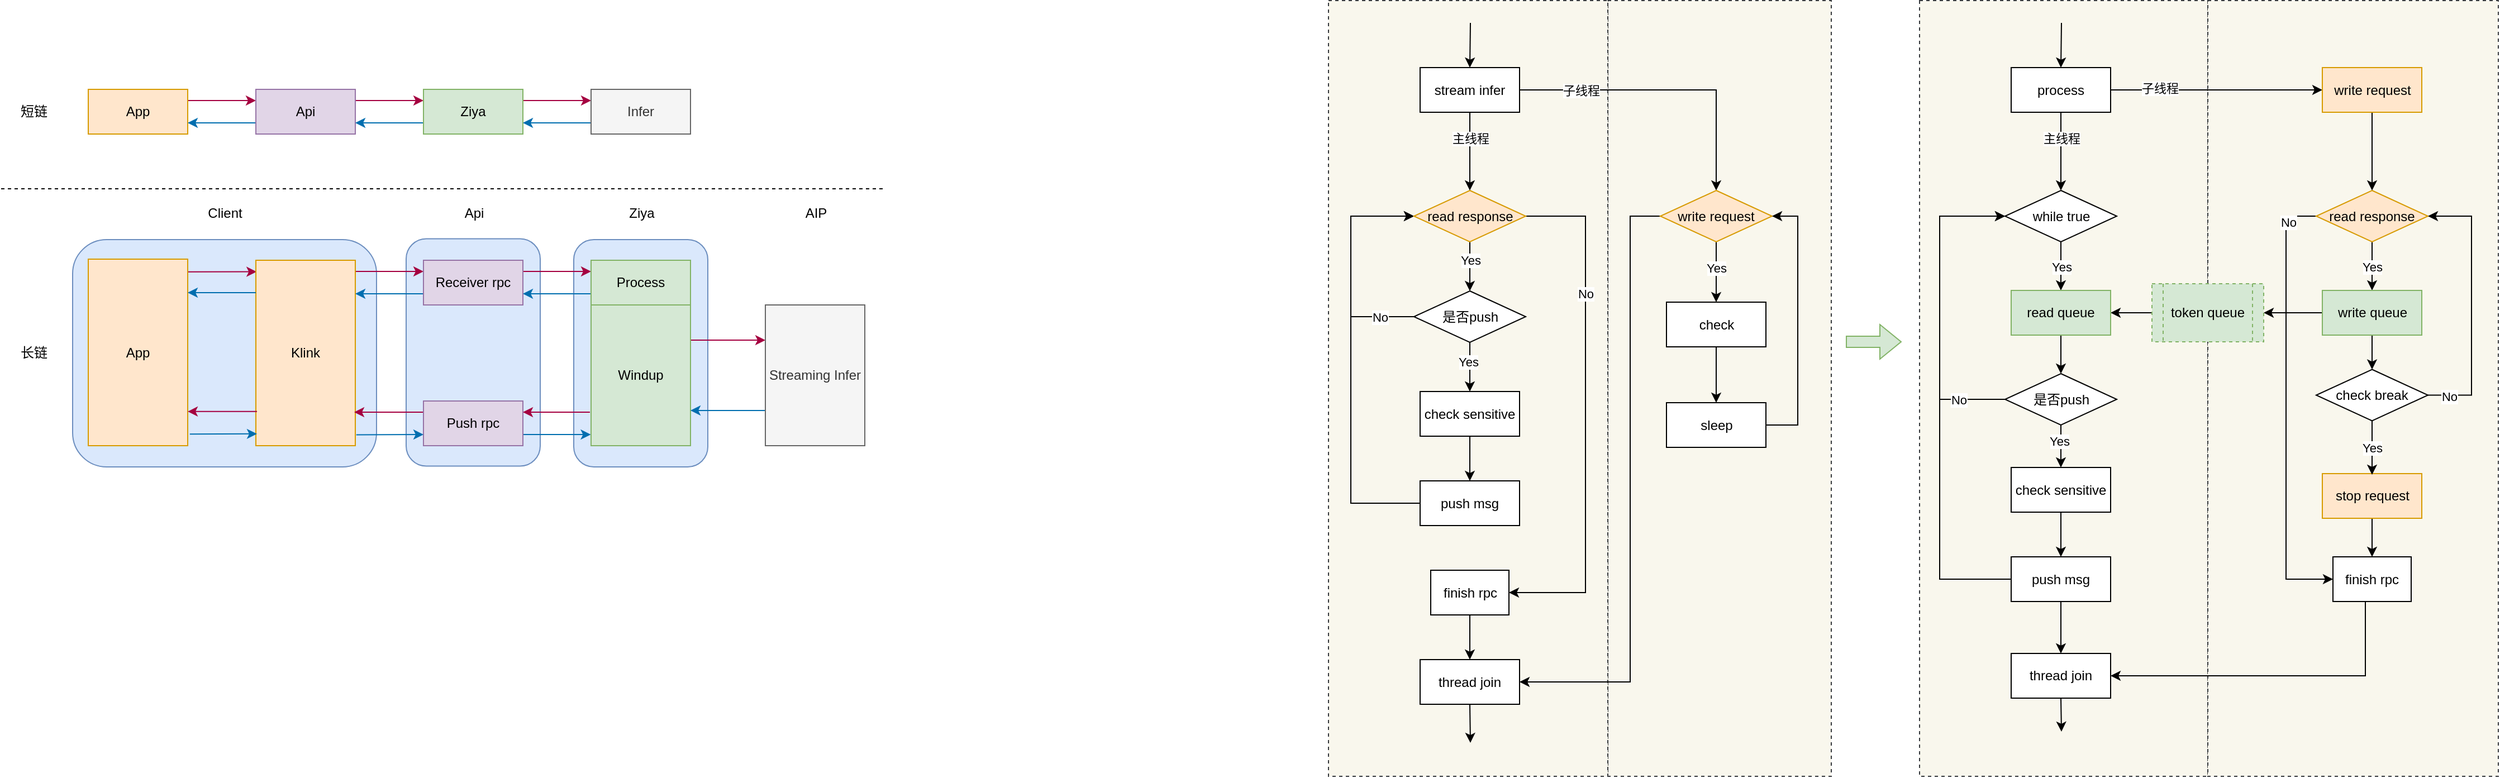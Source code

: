 <mxfile>
    <diagram id="pALt_KRPGuLqjfspw3xM" name="第 1 页">
        <mxGraphModel dx="1647" dy="507" grid="0" gridSize="10" guides="1" tooltips="1" connect="1" arrows="1" fold="1" page="0" pageScale="1" pageWidth="827" pageHeight="1169" math="0" shadow="0">
            <root>
                <mxCell id="0"/>
                <mxCell id="1" parent="0"/>
                <mxCell id="155" value="" style="rounded=0;whiteSpace=wrap;html=1;dashed=1;fillColor=#f9f7ed;strokeColor=#36393d;" vertex="1" parent="1">
                    <mxGeometry x="2059" y="485.5" width="258" height="694.5" as="geometry"/>
                </mxCell>
                <mxCell id="151" value="" style="rounded=0;whiteSpace=wrap;html=1;dashed=1;fillColor=#f9f7ed;strokeColor=#36393d;" vertex="1" parent="1">
                    <mxGeometry x="1780" y="485.5" width="200" height="694.5" as="geometry"/>
                </mxCell>
                <mxCell id="150" value="" style="rounded=0;whiteSpace=wrap;html=1;dashed=1;fillColor=#f9f7ed;strokeColor=#36393d;" vertex="1" parent="1">
                    <mxGeometry x="1530" y="485.5" width="250" height="694.5" as="geometry"/>
                </mxCell>
                <mxCell id="53" value="" style="rounded=1;whiteSpace=wrap;html=1;fillColor=#dae8fc;strokeColor=#6c8ebf;" vertex="1" parent="1">
                    <mxGeometry x="854.5" y="699.5" width="120" height="203.5" as="geometry"/>
                </mxCell>
                <mxCell id="52" value="" style="rounded=1;whiteSpace=wrap;html=1;fillColor=#dae8fc;strokeColor=#6c8ebf;" vertex="1" parent="1">
                    <mxGeometry x="704.5" y="698.75" width="120" height="203.5" as="geometry"/>
                </mxCell>
                <mxCell id="50" value="" style="rounded=1;whiteSpace=wrap;html=1;fillColor=#dae8fc;strokeColor=#6c8ebf;" vertex="1" parent="1">
                    <mxGeometry x="406" y="699.5" width="272" height="203.5" as="geometry"/>
                </mxCell>
                <mxCell id="10" style="edgeStyle=none;html=1;exitX=1;exitY=0.25;exitDx=0;exitDy=0;entryX=0;entryY=0.25;entryDx=0;entryDy=0;fillColor=#d80073;strokeColor=#A50040;" edge="1" parent="1" source="3" target="4">
                    <mxGeometry relative="1" as="geometry"/>
                </mxCell>
                <mxCell id="3" value="App" style="rounded=0;whiteSpace=wrap;html=1;fillColor=#ffe6cc;strokeColor=#d79b00;" vertex="1" parent="1">
                    <mxGeometry x="420" y="565" width="89" height="40" as="geometry"/>
                </mxCell>
                <mxCell id="11" style="edgeStyle=none;html=1;exitX=1;exitY=0.25;exitDx=0;exitDy=0;entryX=0;entryY=0.25;entryDx=0;entryDy=0;fillColor=#d80073;strokeColor=#A50040;" edge="1" parent="1" source="4" target="5">
                    <mxGeometry relative="1" as="geometry"/>
                </mxCell>
                <mxCell id="15" style="edgeStyle=none;html=1;exitX=0;exitY=0.75;exitDx=0;exitDy=0;entryX=1;entryY=0.75;entryDx=0;entryDy=0;fillColor=#1ba1e2;strokeColor=#006EAF;" edge="1" parent="1" source="4" target="3">
                    <mxGeometry relative="1" as="geometry"/>
                </mxCell>
                <mxCell id="4" value="Api" style="rounded=0;whiteSpace=wrap;html=1;fillColor=#e1d5e7;strokeColor=#9673a6;" vertex="1" parent="1">
                    <mxGeometry x="570" y="565" width="89" height="40" as="geometry"/>
                </mxCell>
                <mxCell id="12" style="edgeStyle=none;html=1;exitX=1;exitY=0.25;exitDx=0;exitDy=0;entryX=0;entryY=0.25;entryDx=0;entryDy=0;fillColor=#d80073;strokeColor=#A50040;" edge="1" parent="1" source="5" target="8">
                    <mxGeometry relative="1" as="geometry"/>
                </mxCell>
                <mxCell id="14" style="edgeStyle=none;html=1;exitX=0;exitY=0.75;exitDx=0;exitDy=0;entryX=1;entryY=0.75;entryDx=0;entryDy=0;fillColor=#1ba1e2;strokeColor=#006EAF;" edge="1" parent="1" source="5" target="4">
                    <mxGeometry relative="1" as="geometry"/>
                </mxCell>
                <mxCell id="5" value="Ziya" style="rounded=0;whiteSpace=wrap;html=1;fillColor=#d5e8d4;strokeColor=#82b366;" vertex="1" parent="1">
                    <mxGeometry x="720" y="565" width="89" height="40" as="geometry"/>
                </mxCell>
                <mxCell id="13" style="edgeStyle=none;html=1;exitX=0;exitY=0.75;exitDx=0;exitDy=0;entryX=1;entryY=0.75;entryDx=0;entryDy=0;fillColor=#1ba1e2;strokeColor=#006EAF;" edge="1" parent="1" source="8" target="5">
                    <mxGeometry relative="1" as="geometry"/>
                </mxCell>
                <mxCell id="8" value="Infer" style="rounded=0;whiteSpace=wrap;html=1;fillColor=#f5f5f5;strokeColor=#666666;fontColor=#333333;" vertex="1" parent="1">
                    <mxGeometry x="870" y="565" width="89" height="40" as="geometry"/>
                </mxCell>
                <mxCell id="20" style="edgeStyle=none;html=1;exitX=0.99;exitY=0.068;exitDx=0;exitDy=0;fillColor=#d80073;strokeColor=#A50040;entryX=0.007;entryY=0.062;entryDx=0;entryDy=0;entryPerimeter=0;exitPerimeter=0;" edge="1" parent="1" source="21" target="24">
                    <mxGeometry relative="1" as="geometry">
                        <mxPoint x="569" y="729" as="targetPoint"/>
                    </mxGeometry>
                </mxCell>
                <mxCell id="21" value="App" style="rounded=0;whiteSpace=wrap;html=1;fillColor=#ffe6cc;strokeColor=#d79b00;" vertex="1" parent="1">
                    <mxGeometry x="420" y="717" width="89" height="167" as="geometry"/>
                </mxCell>
                <mxCell id="22" style="edgeStyle=none;html=1;exitX=1;exitY=0.06;exitDx=0;exitDy=0;entryX=0;entryY=0.25;entryDx=0;entryDy=0;fillColor=#d80073;strokeColor=#A50040;exitPerimeter=0;" edge="1" parent="1" source="24" target="27">
                    <mxGeometry relative="1" as="geometry"/>
                </mxCell>
                <mxCell id="24" value="Klink" style="rounded=0;whiteSpace=wrap;html=1;fillColor=#ffe6cc;strokeColor=#d79b00;" vertex="1" parent="1">
                    <mxGeometry x="570" y="718" width="89" height="166" as="geometry"/>
                </mxCell>
                <mxCell id="32" style="edgeStyle=none;html=1;exitX=1;exitY=0.25;exitDx=0;exitDy=0;entryX=0;entryY=0.25;entryDx=0;entryDy=0;fillColor=#d80073;strokeColor=#A50040;" edge="1" parent="1" source="27" target="31">
                    <mxGeometry relative="1" as="geometry"/>
                </mxCell>
                <mxCell id="37" style="edgeStyle=none;html=1;exitX=0;exitY=0.75;exitDx=0;exitDy=0;fillColor=#1ba1e2;strokeColor=#006EAF;" edge="1" parent="1" source="27">
                    <mxGeometry relative="1" as="geometry">
                        <mxPoint x="659" y="748" as="targetPoint"/>
                    </mxGeometry>
                </mxCell>
                <mxCell id="27" value="Receiver rpc" style="rounded=0;whiteSpace=wrap;html=1;fillColor=#e1d5e7;strokeColor=#9673a6;" vertex="1" parent="1">
                    <mxGeometry x="720" y="718" width="89" height="40" as="geometry"/>
                </mxCell>
                <mxCell id="36" style="edgeStyle=none;html=1;exitX=1;exitY=0.75;exitDx=0;exitDy=0;entryX=-0.003;entryY=0.921;entryDx=0;entryDy=0;entryPerimeter=0;fillColor=#1ba1e2;strokeColor=#006EAF;" edge="1" parent="1" source="30" target="34">
                    <mxGeometry relative="1" as="geometry"/>
                </mxCell>
                <mxCell id="39" style="edgeStyle=none;html=1;exitX=0;exitY=0.25;exitDx=0;exitDy=0;fillColor=#d80073;strokeColor=#A50040;" edge="1" parent="1" source="30">
                    <mxGeometry relative="1" as="geometry">
                        <mxPoint x="658" y="854" as="targetPoint"/>
                    </mxGeometry>
                </mxCell>
                <mxCell id="30" value="Push rpc" style="rounded=0;whiteSpace=wrap;html=1;fillColor=#e1d5e7;strokeColor=#9673a6;" vertex="1" parent="1">
                    <mxGeometry x="720" y="844" width="89" height="40" as="geometry"/>
                </mxCell>
                <mxCell id="33" style="edgeStyle=none;html=1;exitX=0;exitY=0.75;exitDx=0;exitDy=0;entryX=1;entryY=0.75;entryDx=0;entryDy=0;fillColor=#1ba1e2;strokeColor=#006EAF;" edge="1" parent="1" source="31" target="27">
                    <mxGeometry relative="1" as="geometry"/>
                </mxCell>
                <mxCell id="31" value="Process" style="rounded=0;whiteSpace=wrap;html=1;fillColor=#d5e8d4;strokeColor=#82b366;" vertex="1" parent="1">
                    <mxGeometry x="870" y="718" width="89" height="40" as="geometry"/>
                </mxCell>
                <mxCell id="35" style="edgeStyle=none;html=1;entryX=1;entryY=0.25;entryDx=0;entryDy=0;fillColor=#d80073;strokeColor=#A50040;" edge="1" parent="1" target="30">
                    <mxGeometry relative="1" as="geometry">
                        <mxPoint x="869" y="854" as="sourcePoint"/>
                    </mxGeometry>
                </mxCell>
                <mxCell id="48" style="edgeStyle=none;html=1;exitX=1;exitY=0.25;exitDx=0;exitDy=0;entryX=0;entryY=0.25;entryDx=0;entryDy=0;fillColor=#d80073;strokeColor=#A50040;" edge="1" parent="1" source="34" target="47">
                    <mxGeometry relative="1" as="geometry"/>
                </mxCell>
                <mxCell id="34" value="Windup" style="rounded=0;whiteSpace=wrap;html=1;fillColor=#d5e8d4;strokeColor=#82b366;" vertex="1" parent="1">
                    <mxGeometry x="870" y="758" width="89" height="126" as="geometry"/>
                </mxCell>
                <mxCell id="40" style="edgeStyle=none;html=1;entryX=0;entryY=0.75;entryDx=0;entryDy=0;exitX=1.01;exitY=0.941;exitDx=0;exitDy=0;exitPerimeter=0;fillColor=#1ba1e2;strokeColor=#006EAF;" edge="1" parent="1" source="24" target="30">
                    <mxGeometry relative="1" as="geometry">
                        <mxPoint x="659" y="871" as="sourcePoint"/>
                        <mxPoint x="717.733" y="871.283" as="targetPoint"/>
                    </mxGeometry>
                </mxCell>
                <mxCell id="43" style="edgeStyle=none;html=1;exitX=0;exitY=0.75;exitDx=0;exitDy=0;fillColor=#1ba1e2;strokeColor=#006EAF;" edge="1" parent="1">
                    <mxGeometry relative="1" as="geometry">
                        <mxPoint x="570" y="747" as="sourcePoint"/>
                        <mxPoint x="509" y="747" as="targetPoint"/>
                    </mxGeometry>
                </mxCell>
                <mxCell id="45" style="edgeStyle=none;html=1;exitX=0;exitY=0.25;exitDx=0;exitDy=0;fillColor=#d80073;strokeColor=#A50040;" edge="1" parent="1">
                    <mxGeometry relative="1" as="geometry">
                        <mxPoint x="571" y="853.41" as="sourcePoint"/>
                        <mxPoint x="509.0" y="853.41" as="targetPoint"/>
                    </mxGeometry>
                </mxCell>
                <mxCell id="46" style="edgeStyle=none;html=1;entryX=0;entryY=0.75;entryDx=0;entryDy=0;exitX=1.01;exitY=0.941;exitDx=0;exitDy=0;exitPerimeter=0;fillColor=#1ba1e2;strokeColor=#006EAF;" edge="1" parent="1">
                    <mxGeometry relative="1" as="geometry">
                        <mxPoint x="510.89" y="873.616" as="sourcePoint"/>
                        <mxPoint x="571" y="873.41" as="targetPoint"/>
                    </mxGeometry>
                </mxCell>
                <mxCell id="49" style="edgeStyle=none;html=1;exitX=0;exitY=0.75;exitDx=0;exitDy=0;entryX=1;entryY=0.75;entryDx=0;entryDy=0;fillColor=#1ba1e2;strokeColor=#006EAF;" edge="1" parent="1" source="47" target="34">
                    <mxGeometry relative="1" as="geometry"/>
                </mxCell>
                <mxCell id="47" value="Streaming Infer" style="rounded=0;whiteSpace=wrap;html=1;fillColor=#f5f5f5;fontColor=#333333;strokeColor=#666666;" vertex="1" parent="1">
                    <mxGeometry x="1026" y="758" width="89" height="126" as="geometry"/>
                </mxCell>
                <mxCell id="56" value="Client" style="text;html=1;align=center;verticalAlign=middle;resizable=0;points=[];autosize=1;strokeColor=none;fillColor=none;" vertex="1" parent="1">
                    <mxGeometry x="517.5" y="663" width="49" height="26" as="geometry"/>
                </mxCell>
                <mxCell id="57" value="Api" style="text;html=1;align=center;verticalAlign=middle;resizable=0;points=[];autosize=1;strokeColor=none;fillColor=none;" vertex="1" parent="1">
                    <mxGeometry x="747" y="663" width="35" height="26" as="geometry"/>
                </mxCell>
                <mxCell id="58" value="Ziya" style="text;html=1;align=center;verticalAlign=middle;resizable=0;points=[];autosize=1;strokeColor=none;fillColor=none;" vertex="1" parent="1">
                    <mxGeometry x="894" y="663" width="41" height="26" as="geometry"/>
                </mxCell>
                <mxCell id="59" value="AIP" style="text;html=1;align=center;verticalAlign=middle;resizable=0;points=[];autosize=1;strokeColor=none;fillColor=none;" vertex="1" parent="1">
                    <mxGeometry x="1052" y="663" width="37" height="26" as="geometry"/>
                </mxCell>
                <mxCell id="60" value="" style="endArrow=none;dashed=1;html=1;" edge="1" parent="1">
                    <mxGeometry width="50" height="50" relative="1" as="geometry">
                        <mxPoint x="342" y="654" as="sourcePoint"/>
                        <mxPoint x="1134" y="654" as="targetPoint"/>
                    </mxGeometry>
                </mxCell>
                <mxCell id="61" value="短链" style="text;html=1;align=center;verticalAlign=middle;resizable=0;points=[];autosize=1;strokeColor=none;fillColor=none;" vertex="1" parent="1">
                    <mxGeometry x="350" y="572" width="42" height="26" as="geometry"/>
                </mxCell>
                <mxCell id="62" value="长链" style="text;html=1;align=center;verticalAlign=middle;resizable=0;points=[];autosize=1;strokeColor=none;fillColor=none;" vertex="1" parent="1">
                    <mxGeometry x="350" y="788.25" width="42" height="26" as="geometry"/>
                </mxCell>
                <mxCell id="86" style="html=1;exitX=0.5;exitY=1;exitDx=0;exitDy=0;entryX=0.5;entryY=0;entryDx=0;entryDy=0;" edge="1" parent="1" source="79" target="80">
                    <mxGeometry relative="1" as="geometry"/>
                </mxCell>
                <mxCell id="97" value="Yes" style="edgeLabel;html=1;align=center;verticalAlign=middle;resizable=0;points=[];" vertex="1" connectable="0" parent="86">
                    <mxGeometry x="-0.182" y="-2" relative="1" as="geometry">
                        <mxPoint y="-1" as="offset"/>
                    </mxGeometry>
                </mxCell>
                <mxCell id="94" style="edgeStyle=elbowEdgeStyle;rounded=0;html=1;exitX=0;exitY=0.5;exitDx=0;exitDy=0;entryX=0;entryY=0.5;entryDx=0;entryDy=0;" edge="1" parent="1" source="79" target="82">
                    <mxGeometry relative="1" as="geometry">
                        <Array as="points">
                            <mxPoint x="1550" y="735.5"/>
                        </Array>
                    </mxGeometry>
                </mxCell>
                <mxCell id="99" value="No" style="edgeLabel;html=1;align=center;verticalAlign=middle;resizable=0;points=[];" vertex="1" connectable="0" parent="94">
                    <mxGeometry x="-0.7" relative="1" as="geometry">
                        <mxPoint as="offset"/>
                    </mxGeometry>
                </mxCell>
                <mxCell id="79" value="是否push" style="rhombus;whiteSpace=wrap;html=1;" vertex="1" parent="1">
                    <mxGeometry x="1606.5" y="745.5" width="100" height="46" as="geometry"/>
                </mxCell>
                <mxCell id="91" style="edgeStyle=none;rounded=0;html=1;exitX=0.5;exitY=1;exitDx=0;exitDy=0;" edge="1" parent="1" source="80" target="81">
                    <mxGeometry relative="1" as="geometry"/>
                </mxCell>
                <mxCell id="80" value="check sensitive" style="rounded=0;whiteSpace=wrap;html=1;" vertex="1" parent="1">
                    <mxGeometry x="1612" y="835.5" width="89" height="40" as="geometry"/>
                </mxCell>
                <mxCell id="93" style="edgeStyle=elbowEdgeStyle;rounded=0;html=1;exitX=0;exitY=0.5;exitDx=0;exitDy=0;entryX=0;entryY=0.5;entryDx=0;entryDy=0;" edge="1" parent="1" source="81" target="82">
                    <mxGeometry relative="1" as="geometry">
                        <Array as="points">
                            <mxPoint x="1550" y="815.5"/>
                            <mxPoint x="1630" y="1005.5"/>
                            <mxPoint x="1590" y="995.5"/>
                            <mxPoint x="1530" y="825.5"/>
                        </Array>
                    </mxGeometry>
                </mxCell>
                <mxCell id="81" value="push msg" style="rounded=0;whiteSpace=wrap;html=1;" vertex="1" parent="1">
                    <mxGeometry x="1612" y="915.5" width="89" height="40" as="geometry"/>
                </mxCell>
                <mxCell id="83" style="edgeStyle=none;html=1;exitX=0.5;exitY=1;exitDx=0;exitDy=0;" edge="1" parent="1" source="82" target="79">
                    <mxGeometry relative="1" as="geometry"/>
                </mxCell>
                <mxCell id="98" value="Yes" style="edgeLabel;html=1;align=center;verticalAlign=middle;resizable=0;points=[];" vertex="1" connectable="0" parent="83">
                    <mxGeometry x="-0.455" relative="1" as="geometry">
                        <mxPoint y="4" as="offset"/>
                    </mxGeometry>
                </mxCell>
                <mxCell id="101" style="edgeStyle=elbowEdgeStyle;rounded=0;html=1;exitX=1;exitY=0.5;exitDx=0;exitDy=0;entryX=1;entryY=0.5;entryDx=0;entryDy=0;" edge="1" parent="1" source="82" target="141">
                    <mxGeometry relative="1" as="geometry">
                        <mxPoint x="1745" y="678.5" as="targetPoint"/>
                        <Array as="points">
                            <mxPoint x="1760" y="855.5"/>
                            <mxPoint x="1760" y="845.5"/>
                        </Array>
                    </mxGeometry>
                </mxCell>
                <mxCell id="102" value="No" style="edgeLabel;html=1;align=center;verticalAlign=middle;resizable=0;points=[];" vertex="1" connectable="0" parent="101">
                    <mxGeometry x="-0.454" y="-3" relative="1" as="geometry">
                        <mxPoint x="3" y="-3" as="offset"/>
                    </mxGeometry>
                </mxCell>
                <mxCell id="82" value="read response" style="rhombus;whiteSpace=wrap;html=1;fillColor=#ffe6cc;strokeColor=#d79b00;" vertex="1" parent="1">
                    <mxGeometry x="1606.5" y="655.5" width="100" height="46" as="geometry"/>
                </mxCell>
                <mxCell id="89" value="" style="endArrow=classic;html=1;entryX=0.5;entryY=0;entryDx=0;entryDy=0;exitX=0.5;exitY=1;exitDx=0;exitDy=0;" edge="1" parent="1" source="103" target="82">
                    <mxGeometry width="50" height="50" relative="1" as="geometry">
                        <mxPoint x="1657" y="585.5" as="sourcePoint"/>
                        <mxPoint x="1681.5" y="545.5" as="targetPoint"/>
                    </mxGeometry>
                </mxCell>
                <mxCell id="124" value="主线程" style="edgeLabel;html=1;align=center;verticalAlign=middle;resizable=0;points=[];" vertex="1" connectable="0" parent="89">
                    <mxGeometry x="-0.333" relative="1" as="geometry">
                        <mxPoint as="offset"/>
                    </mxGeometry>
                </mxCell>
                <mxCell id="125" style="edgeStyle=elbowEdgeStyle;rounded=0;html=1;exitX=1;exitY=0.5;exitDx=0;exitDy=0;entryX=0.5;entryY=0;entryDx=0;entryDy=0;" edge="1" parent="1" source="103" target="128">
                    <mxGeometry relative="1" as="geometry">
                        <mxPoint x="1864.5" y="565.5" as="targetPoint"/>
                        <Array as="points">
                            <mxPoint x="1877" y="620"/>
                        </Array>
                    </mxGeometry>
                </mxCell>
                <mxCell id="126" value="子线程" style="edgeLabel;html=1;align=center;verticalAlign=middle;resizable=0;points=[];" vertex="1" connectable="0" parent="125">
                    <mxGeometry x="0.257" y="-2" relative="1" as="geometry">
                        <mxPoint x="-112" y="-2" as="offset"/>
                    </mxGeometry>
                </mxCell>
                <mxCell id="103" value="stream infer" style="rounded=0;whiteSpace=wrap;html=1;" vertex="1" parent="1">
                    <mxGeometry x="1612" y="545.5" width="89" height="40" as="geometry"/>
                </mxCell>
                <mxCell id="104" value="" style="endArrow=classic;html=1;rounded=0;entryX=0.5;entryY=0;entryDx=0;entryDy=0;" edge="1" parent="1" target="103">
                    <mxGeometry width="50" height="50" relative="1" as="geometry">
                        <mxPoint x="1657" y="505.5" as="sourcePoint"/>
                        <mxPoint x="1660" y="455.5" as="targetPoint"/>
                    </mxGeometry>
                </mxCell>
                <mxCell id="132" style="edgeStyle=elbowEdgeStyle;rounded=0;html=1;exitX=0.5;exitY=1;exitDx=0;exitDy=0;" edge="1" parent="1" source="128" target="131">
                    <mxGeometry relative="1" as="geometry"/>
                </mxCell>
                <mxCell id="195" value="Yes" style="edgeLabel;html=1;align=center;verticalAlign=middle;resizable=0;points=[];" vertex="1" connectable="0" parent="132">
                    <mxGeometry x="-0.145" relative="1" as="geometry">
                        <mxPoint as="offset"/>
                    </mxGeometry>
                </mxCell>
                <mxCell id="198" style="edgeStyle=elbowEdgeStyle;rounded=0;html=1;exitX=0;exitY=0.5;exitDx=0;exitDy=0;entryX=1;entryY=0.5;entryDx=0;entryDy=0;" edge="1" parent="1" source="128" target="196">
                    <mxGeometry relative="1" as="geometry">
                        <Array as="points">
                            <mxPoint x="1800" y="890"/>
                        </Array>
                    </mxGeometry>
                </mxCell>
                <mxCell id="128" value="write request" style="rhombus;whiteSpace=wrap;html=1;fillColor=#ffe6cc;strokeColor=#d79b00;" vertex="1" parent="1">
                    <mxGeometry x="1827" y="655.5" width="100" height="46" as="geometry"/>
                </mxCell>
                <mxCell id="135" value="" style="edgeStyle=elbowEdgeStyle;rounded=0;html=1;" edge="1" parent="1" source="131" target="134">
                    <mxGeometry relative="1" as="geometry"/>
                </mxCell>
                <mxCell id="131" value="check" style="rounded=0;whiteSpace=wrap;html=1;" vertex="1" parent="1">
                    <mxGeometry x="1832.5" y="755.5" width="89" height="40" as="geometry"/>
                </mxCell>
                <mxCell id="136" style="edgeStyle=elbowEdgeStyle;rounded=0;html=1;exitX=1;exitY=0.5;exitDx=0;exitDy=0;entryX=1;entryY=0.5;entryDx=0;entryDy=0;" edge="1" parent="1" source="134" target="128">
                    <mxGeometry relative="1" as="geometry">
                        <Array as="points">
                            <mxPoint x="1950" y="770"/>
                        </Array>
                    </mxGeometry>
                </mxCell>
                <mxCell id="134" value="sleep" style="rounded=0;whiteSpace=wrap;html=1;" vertex="1" parent="1">
                    <mxGeometry x="1832.5" y="845.5" width="89" height="40" as="geometry"/>
                </mxCell>
                <mxCell id="142" style="edgeStyle=elbowEdgeStyle;rounded=0;html=1;exitX=0.5;exitY=1;exitDx=0;exitDy=0;elbow=vertical;entryX=0.5;entryY=0;entryDx=0;entryDy=0;" edge="1" parent="1" source="141" target="196">
                    <mxGeometry relative="1" as="geometry">
                        <mxPoint x="1656.353" y="1095.5" as="targetPoint"/>
                    </mxGeometry>
                </mxCell>
                <mxCell id="141" value="finish rpc" style="rounded=0;whiteSpace=wrap;html=1;" vertex="1" parent="1">
                    <mxGeometry x="1621.5" y="995.5" width="70" height="40" as="geometry"/>
                </mxCell>
                <mxCell id="154" value="" style="rounded=0;whiteSpace=wrap;html=1;dashed=1;fillColor=#f9f7ed;strokeColor=#36393d;" vertex="1" parent="1">
                    <mxGeometry x="2317" y="485.5" width="260" height="694.5" as="geometry"/>
                </mxCell>
                <mxCell id="158" style="html=1;exitX=0.5;exitY=1;exitDx=0;exitDy=0;entryX=0.5;entryY=0;entryDx=0;entryDy=0;" edge="1" parent="1" source="162" target="164">
                    <mxGeometry relative="1" as="geometry">
                        <mxPoint x="2185.5" y="909.5" as="targetPoint"/>
                    </mxGeometry>
                </mxCell>
                <mxCell id="159" value="Yes" style="edgeLabel;html=1;align=center;verticalAlign=middle;resizable=0;points=[];" vertex="1" connectable="0" parent="158">
                    <mxGeometry x="-0.182" y="-2" relative="1" as="geometry">
                        <mxPoint y="-1" as="offset"/>
                    </mxGeometry>
                </mxCell>
                <mxCell id="160" style="edgeStyle=elbowEdgeStyle;rounded=0;html=1;exitX=0;exitY=0.5;exitDx=0;exitDy=0;entryX=0;entryY=0.5;entryDx=0;entryDy=0;" edge="1" parent="1" source="162" target="171">
                    <mxGeometry relative="1" as="geometry">
                        <Array as="points">
                            <mxPoint x="2077" y="760"/>
                        </Array>
                    </mxGeometry>
                </mxCell>
                <mxCell id="161" value="No" style="edgeLabel;html=1;align=center;verticalAlign=middle;resizable=0;points=[];" vertex="1" connectable="0" parent="160">
                    <mxGeometry x="-0.7" relative="1" as="geometry">
                        <mxPoint as="offset"/>
                    </mxGeometry>
                </mxCell>
                <mxCell id="162" value="是否push" style="rhombus;whiteSpace=wrap;html=1;" vertex="1" parent="1">
                    <mxGeometry x="2135.5" y="819.5" width="100" height="46" as="geometry"/>
                </mxCell>
                <mxCell id="163" style="edgeStyle=none;rounded=0;html=1;exitX=0.5;exitY=1;exitDx=0;exitDy=0;" edge="1" parent="1" source="164" target="166">
                    <mxGeometry relative="1" as="geometry"/>
                </mxCell>
                <mxCell id="164" value="check sensitive" style="rounded=0;whiteSpace=wrap;html=1;" vertex="1" parent="1">
                    <mxGeometry x="2141" y="903.5" width="89" height="40" as="geometry"/>
                </mxCell>
                <mxCell id="215" style="edgeStyle=elbowEdgeStyle;rounded=0;html=1;exitX=0.5;exitY=1;exitDx=0;exitDy=0;entryX=0.5;entryY=0;entryDx=0;entryDy=0;" edge="1" parent="1" source="166" target="214">
                    <mxGeometry relative="1" as="geometry"/>
                </mxCell>
                <mxCell id="231" style="edgeStyle=elbowEdgeStyle;rounded=0;html=1;exitX=0;exitY=0.5;exitDx=0;exitDy=0;entryX=0;entryY=0.5;entryDx=0;entryDy=0;" edge="1" parent="1" source="166" target="171">
                    <mxGeometry relative="1" as="geometry">
                        <Array as="points">
                            <mxPoint x="2077" y="870"/>
                            <mxPoint x="2077" y="840"/>
                        </Array>
                    </mxGeometry>
                </mxCell>
                <mxCell id="166" value="push msg" style="rounded=0;whiteSpace=wrap;html=1;" vertex="1" parent="1">
                    <mxGeometry x="2141" y="983.5" width="89" height="40" as="geometry"/>
                </mxCell>
                <mxCell id="223" value="Yes" style="edgeStyle=elbowEdgeStyle;rounded=0;html=1;exitX=0.5;exitY=1;exitDx=0;exitDy=0;entryX=0.5;entryY=0;entryDx=0;entryDy=0;elbow=vertical;" edge="1" parent="1" source="171" target="201">
                    <mxGeometry relative="1" as="geometry"/>
                </mxCell>
                <mxCell id="171" value="while true" style="rhombus;whiteSpace=wrap;html=1;" vertex="1" parent="1">
                    <mxGeometry x="2135.5" y="655.5" width="100" height="46" as="geometry"/>
                </mxCell>
                <mxCell id="172" value="" style="endArrow=classic;html=1;entryX=0.5;entryY=0;entryDx=0;entryDy=0;exitX=0.5;exitY=1;exitDx=0;exitDy=0;" edge="1" parent="1" source="176" target="171">
                    <mxGeometry width="50" height="50" relative="1" as="geometry">
                        <mxPoint x="2186" y="585.5" as="sourcePoint"/>
                        <mxPoint x="2210.5" y="545.5" as="targetPoint"/>
                    </mxGeometry>
                </mxCell>
                <mxCell id="173" value="主线程" style="edgeLabel;html=1;align=center;verticalAlign=middle;resizable=0;points=[];" vertex="1" connectable="0" parent="172">
                    <mxGeometry x="-0.333" relative="1" as="geometry">
                        <mxPoint as="offset"/>
                    </mxGeometry>
                </mxCell>
                <mxCell id="228" style="edgeStyle=elbowEdgeStyle;rounded=0;html=1;exitX=1;exitY=0.5;exitDx=0;exitDy=0;entryX=0;entryY=0.5;entryDx=0;entryDy=0;" edge="1" parent="1" source="176" target="191">
                    <mxGeometry relative="1" as="geometry"/>
                </mxCell>
                <mxCell id="229" value="子线程" style="edgeLabel;html=1;align=center;verticalAlign=middle;resizable=0;points=[];" vertex="1" connectable="0" parent="228">
                    <mxGeometry x="-0.546" y="4" relative="1" as="geometry">
                        <mxPoint x="1" y="2" as="offset"/>
                    </mxGeometry>
                </mxCell>
                <mxCell id="176" value="process" style="rounded=0;whiteSpace=wrap;html=1;" vertex="1" parent="1">
                    <mxGeometry x="2141" y="545.5" width="89" height="40" as="geometry"/>
                </mxCell>
                <mxCell id="177" value="" style="endArrow=classic;html=1;rounded=0;entryX=0.5;entryY=0;entryDx=0;entryDy=0;" edge="1" parent="1" target="176">
                    <mxGeometry width="50" height="50" relative="1" as="geometry">
                        <mxPoint x="2186" y="505.5" as="sourcePoint"/>
                        <mxPoint x="2189" y="455.5" as="targetPoint"/>
                    </mxGeometry>
                </mxCell>
                <mxCell id="222" value="Yes" style="edgeStyle=elbowEdgeStyle;rounded=0;html=1;exitX=0.5;exitY=1;exitDx=0;exitDy=0;entryX=0.5;entryY=0;entryDx=0;entryDy=0;elbow=vertical;" edge="1" parent="1" source="179" target="181">
                    <mxGeometry relative="1" as="geometry"/>
                </mxCell>
                <mxCell id="226" style="edgeStyle=elbowEdgeStyle;rounded=0;html=1;exitX=0;exitY=0.5;exitDx=0;exitDy=0;entryX=0;entryY=0.5;entryDx=0;entryDy=0;" edge="1" parent="1" source="179" target="193">
                    <mxGeometry relative="1" as="geometry">
                        <mxPoint x="2370" y="1090" as="targetPoint"/>
                        <mxPoint x="2399.0" y="678.5" as="sourcePoint"/>
                        <Array as="points">
                            <mxPoint x="2387" y="860"/>
                            <mxPoint x="2377" y="850"/>
                        </Array>
                    </mxGeometry>
                </mxCell>
                <mxCell id="227" value="No" style="edgeLabel;html=1;align=center;verticalAlign=middle;resizable=0;points=[];" vertex="1" connectable="0" parent="226">
                    <mxGeometry x="-0.841" y="2" relative="1" as="geometry">
                        <mxPoint y="1" as="offset"/>
                    </mxGeometry>
                </mxCell>
                <mxCell id="179" value="read response" style="rhombus;whiteSpace=wrap;html=1;fillColor=#ffe6cc;strokeColor=#d79b00;" vertex="1" parent="1">
                    <mxGeometry x="2414" y="655.5" width="100" height="46" as="geometry"/>
                </mxCell>
                <mxCell id="221" style="edgeStyle=elbowEdgeStyle;rounded=0;html=1;exitX=0.5;exitY=1;exitDx=0;exitDy=0;entryX=0.5;entryY=0;entryDx=0;entryDy=0;" edge="1" parent="1" source="181" target="194">
                    <mxGeometry relative="1" as="geometry"/>
                </mxCell>
                <mxCell id="224" style="edgeStyle=elbowEdgeStyle;rounded=0;html=1;exitX=0;exitY=0.5;exitDx=0;exitDy=0;entryX=1;entryY=0.5;entryDx=0;entryDy=0;" edge="1" parent="1" source="181" target="186">
                    <mxGeometry relative="1" as="geometry">
                        <mxPoint x="2364" y="765" as="targetPoint"/>
                    </mxGeometry>
                </mxCell>
                <mxCell id="181" value="write queue" style="rounded=0;whiteSpace=wrap;html=1;fillColor=#d5e8d4;strokeColor=#82b366;" vertex="1" parent="1">
                    <mxGeometry x="2419.5" y="745" width="89" height="40" as="geometry"/>
                </mxCell>
                <mxCell id="213" style="edgeStyle=elbowEdgeStyle;rounded=0;html=1;exitX=0.5;exitY=1;exitDx=0;exitDy=0;entryX=0.5;entryY=0;entryDx=0;entryDy=0;" edge="1" parent="1" source="183" target="193">
                    <mxGeometry relative="1" as="geometry"/>
                </mxCell>
                <mxCell id="183" value="stop request" style="rounded=0;whiteSpace=wrap;html=1;fillColor=#ffe6cc;strokeColor=#d79b00;" vertex="1" parent="1">
                    <mxGeometry x="2419.5" y="909" width="89" height="40" as="geometry"/>
                </mxCell>
                <mxCell id="225" style="edgeStyle=elbowEdgeStyle;rounded=0;html=1;exitX=0;exitY=0.5;exitDx=0;exitDy=0;entryX=1;entryY=0.5;entryDx=0;entryDy=0;" edge="1" parent="1" source="186" target="201">
                    <mxGeometry relative="1" as="geometry"/>
                </mxCell>
                <mxCell id="186" value="token queue" style="shape=process;whiteSpace=wrap;html=1;backgroundOutline=1;dashed=1;fillColor=#d5e8d4;strokeColor=#82b366;" vertex="1" parent="1">
                    <mxGeometry x="2267" y="739" width="100" height="52" as="geometry"/>
                </mxCell>
                <mxCell id="189" value="" style="shape=flexArrow;endArrow=classic;html=1;rounded=0;fillColor=#d5e8d4;strokeColor=#82b366;" edge="1" parent="1">
                    <mxGeometry width="50" height="50" relative="1" as="geometry">
                        <mxPoint x="1993" y="791.0" as="sourcePoint"/>
                        <mxPoint x="2043" y="791.0" as="targetPoint"/>
                    </mxGeometry>
                </mxCell>
                <mxCell id="192" style="edgeStyle=elbowEdgeStyle;rounded=0;html=1;exitX=0.5;exitY=1;exitDx=0;exitDy=0;entryX=0.5;entryY=0;entryDx=0;entryDy=0;" edge="1" parent="1" source="191" target="179">
                    <mxGeometry relative="1" as="geometry"/>
                </mxCell>
                <mxCell id="191" value="write request" style="rounded=0;whiteSpace=wrap;html=1;fillColor=#ffe6cc;strokeColor=#d79b00;" vertex="1" parent="1">
                    <mxGeometry x="2419.5" y="545.5" width="89" height="40" as="geometry"/>
                </mxCell>
                <mxCell id="216" style="edgeStyle=elbowEdgeStyle;rounded=0;html=1;exitX=0.5;exitY=1;exitDx=0;exitDy=0;entryX=1;entryY=0.5;entryDx=0;entryDy=0;" edge="1" parent="1" source="193" target="214">
                    <mxGeometry relative="1" as="geometry">
                        <Array as="points">
                            <mxPoint x="2458" y="1090"/>
                        </Array>
                    </mxGeometry>
                </mxCell>
                <mxCell id="193" value="finish rpc" style="rounded=0;whiteSpace=wrap;html=1;" vertex="1" parent="1">
                    <mxGeometry x="2429" y="983.5" width="70" height="40" as="geometry"/>
                </mxCell>
                <mxCell id="208" value="Yes" style="edgeStyle=elbowEdgeStyle;rounded=0;html=1;exitX=0.5;exitY=1;exitDx=0;exitDy=0;elbow=vertical;" edge="1" parent="1" source="194">
                    <mxGeometry relative="1" as="geometry">
                        <mxPoint x="2464" y="886.75" as="sourcePoint"/>
                        <mxPoint x="2464" y="910" as="targetPoint"/>
                    </mxGeometry>
                </mxCell>
                <mxCell id="210" style="edgeStyle=elbowEdgeStyle;rounded=0;html=1;exitX=1;exitY=0.5;exitDx=0;exitDy=0;" edge="1" parent="1" source="194">
                    <mxGeometry relative="1" as="geometry">
                        <mxPoint x="2514.667" y="838.75" as="targetPoint"/>
                    </mxGeometry>
                </mxCell>
                <mxCell id="211" style="edgeStyle=elbowEdgeStyle;rounded=0;html=1;exitX=1;exitY=0.5;exitDx=0;exitDy=0;entryX=1;entryY=0.5;entryDx=0;entryDy=0;" edge="1" parent="1" source="194" target="179">
                    <mxGeometry relative="1" as="geometry">
                        <Array as="points">
                            <mxPoint x="2553" y="760"/>
                        </Array>
                    </mxGeometry>
                </mxCell>
                <mxCell id="212" value="No" style="edgeLabel;html=1;align=center;verticalAlign=middle;resizable=0;points=[];" vertex="1" connectable="0" parent="211">
                    <mxGeometry x="-0.815" y="-3" relative="1" as="geometry">
                        <mxPoint x="-3" y="-2" as="offset"/>
                    </mxGeometry>
                </mxCell>
                <mxCell id="194" value="check break" style="rhombus;whiteSpace=wrap;html=1;" vertex="1" parent="1">
                    <mxGeometry x="2414" y="815.75" width="100" height="46" as="geometry"/>
                </mxCell>
                <mxCell id="197" style="edgeStyle=elbowEdgeStyle;rounded=0;html=1;exitX=0.5;exitY=1;exitDx=0;exitDy=0;" edge="1" parent="1" source="196">
                    <mxGeometry relative="1" as="geometry">
                        <mxPoint x="1657" y="1150" as="targetPoint"/>
                    </mxGeometry>
                </mxCell>
                <mxCell id="196" value="thread join" style="rounded=0;whiteSpace=wrap;html=1;" vertex="1" parent="1">
                    <mxGeometry x="1612" y="1075.5" width="89" height="40" as="geometry"/>
                </mxCell>
                <mxCell id="220" style="edgeStyle=elbowEdgeStyle;rounded=0;html=1;exitX=0.5;exitY=1;exitDx=0;exitDy=0;entryX=0.5;entryY=0;entryDx=0;entryDy=0;" edge="1" parent="1" source="201" target="162">
                    <mxGeometry relative="1" as="geometry"/>
                </mxCell>
                <mxCell id="201" value="read queue" style="rounded=0;whiteSpace=wrap;html=1;fillColor=#d5e8d4;strokeColor=#82b366;" vertex="1" parent="1">
                    <mxGeometry x="2141" y="745" width="89" height="40" as="geometry"/>
                </mxCell>
                <mxCell id="217" style="edgeStyle=elbowEdgeStyle;rounded=0;html=1;exitX=0.5;exitY=1;exitDx=0;exitDy=0;" edge="1" parent="1" source="214">
                    <mxGeometry relative="1" as="geometry">
                        <mxPoint x="2186" y="1140" as="targetPoint"/>
                    </mxGeometry>
                </mxCell>
                <mxCell id="214" value="thread join" style="rounded=0;whiteSpace=wrap;html=1;" vertex="1" parent="1">
                    <mxGeometry x="2141" y="1070" width="89" height="40" as="geometry"/>
                </mxCell>
            </root>
        </mxGraphModel>
    </diagram>
</mxfile>